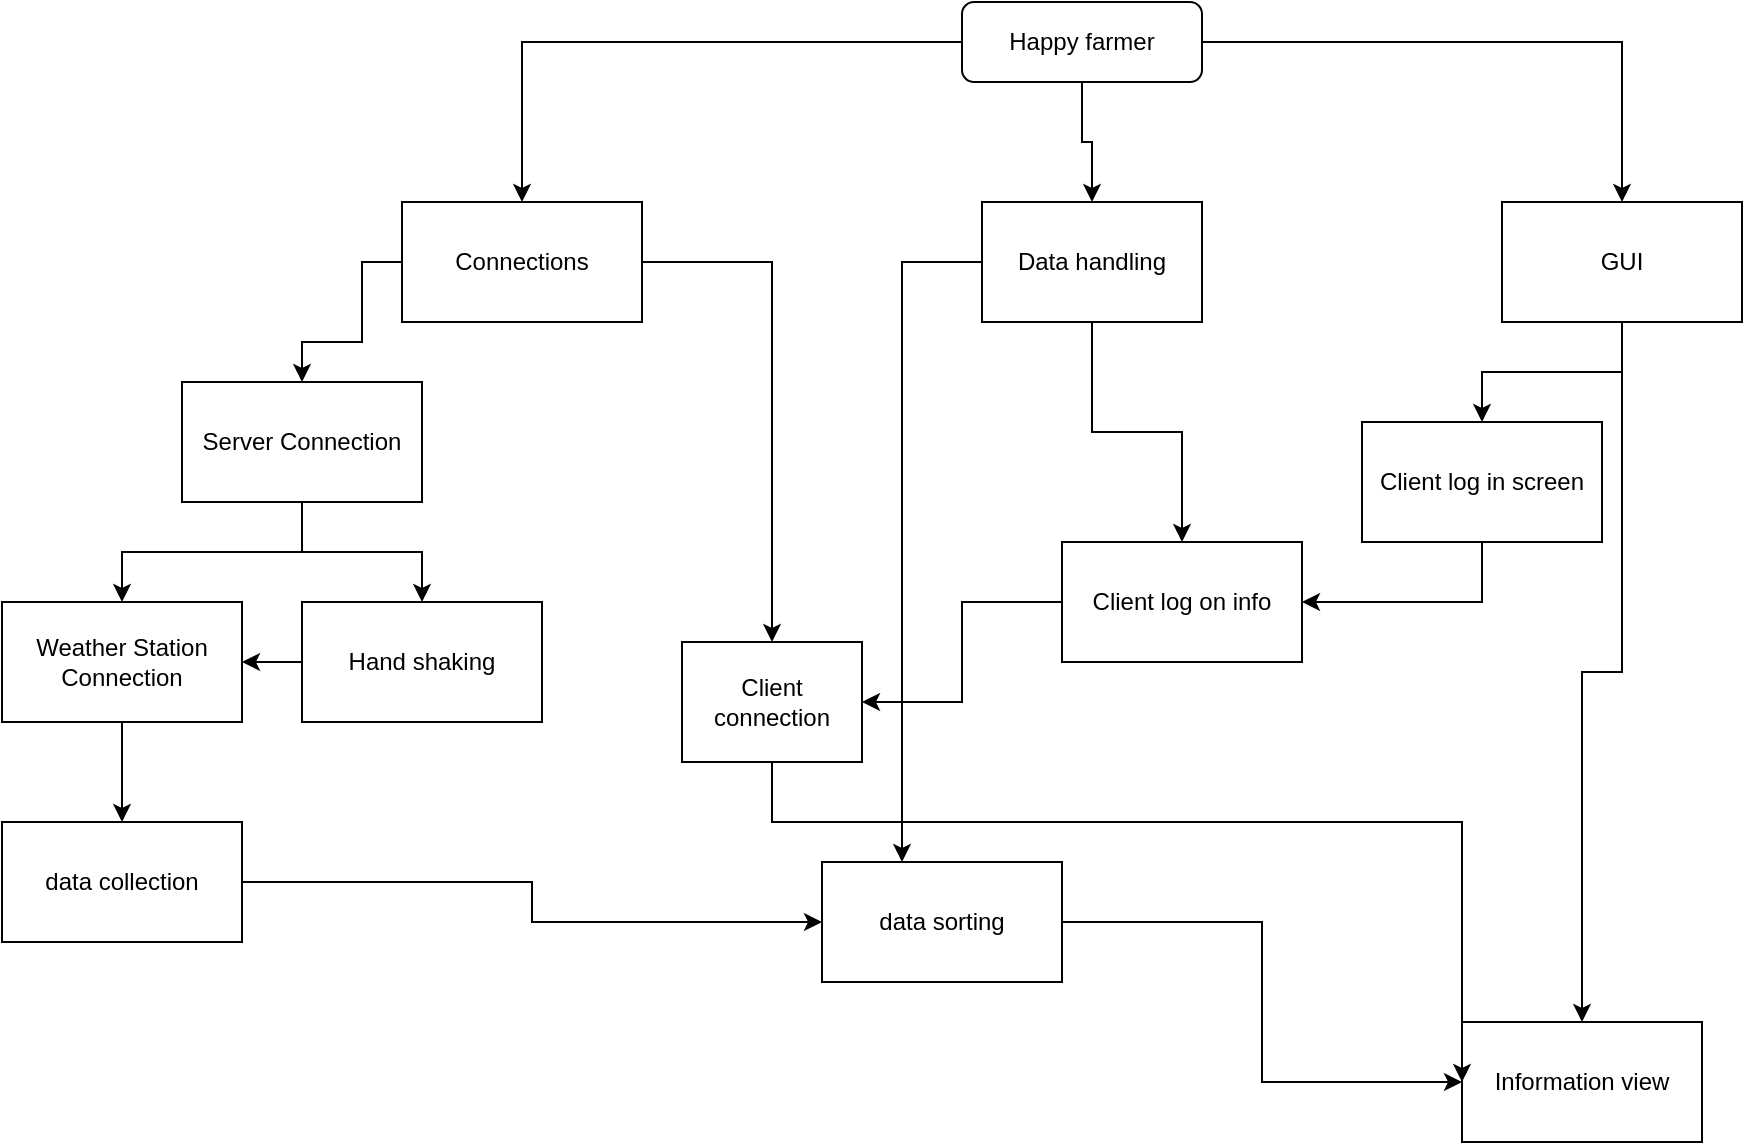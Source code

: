<mxfile version="12.7.1" type="device"><diagram id="C5RBs43oDa-KdzZeNtuy" name="Page-1"><mxGraphModel dx="1865" dy="499" grid="1" gridSize="10" guides="1" tooltips="1" connect="1" arrows="1" fold="1" page="1" pageScale="1" pageWidth="827" pageHeight="1169" math="0" shadow="0"><root><mxCell id="WIyWlLk6GJQsqaUBKTNV-0"/><mxCell id="WIyWlLk6GJQsqaUBKTNV-1" parent="WIyWlLk6GJQsqaUBKTNV-0"/><mxCell id="aLwR6q0jT2Gqeqk2RZBK-7" style="edgeStyle=orthogonalEdgeStyle;rounded=0;orthogonalLoop=1;jettySize=auto;html=1;" parent="WIyWlLk6GJQsqaUBKTNV-1" source="WIyWlLk6GJQsqaUBKTNV-3" target="aLwR6q0jT2Gqeqk2RZBK-1" edge="1"><mxGeometry relative="1" as="geometry"/></mxCell><mxCell id="aLwR6q0jT2Gqeqk2RZBK-8" style="edgeStyle=orthogonalEdgeStyle;rounded=0;orthogonalLoop=1;jettySize=auto;html=1;exitX=0;exitY=0.5;exitDx=0;exitDy=0;" parent="WIyWlLk6GJQsqaUBKTNV-1" source="WIyWlLk6GJQsqaUBKTNV-3" target="aLwR6q0jT2Gqeqk2RZBK-2" edge="1"><mxGeometry relative="1" as="geometry"/></mxCell><mxCell id="aLwR6q0jT2Gqeqk2RZBK-9" style="edgeStyle=orthogonalEdgeStyle;rounded=0;orthogonalLoop=1;jettySize=auto;html=1;exitX=0.5;exitY=1;exitDx=0;exitDy=0;entryX=0.5;entryY=0;entryDx=0;entryDy=0;" parent="WIyWlLk6GJQsqaUBKTNV-1" source="WIyWlLk6GJQsqaUBKTNV-3" target="aLwR6q0jT2Gqeqk2RZBK-3" edge="1"><mxGeometry relative="1" as="geometry"/></mxCell><mxCell id="WIyWlLk6GJQsqaUBKTNV-3" value="Happy farmer" style="rounded=1;whiteSpace=wrap;html=1;fontSize=12;glass=0;strokeWidth=1;shadow=0;" parent="WIyWlLk6GJQsqaUBKTNV-1" vertex="1"><mxGeometry x="330" y="20" width="120" height="40" as="geometry"/></mxCell><mxCell id="aLwR6q0jT2Gqeqk2RZBK-11" style="edgeStyle=orthogonalEdgeStyle;rounded=0;orthogonalLoop=1;jettySize=auto;html=1;entryX=0.5;entryY=0;entryDx=0;entryDy=0;" parent="WIyWlLk6GJQsqaUBKTNV-1" source="aLwR6q0jT2Gqeqk2RZBK-1" target="aLwR6q0jT2Gqeqk2RZBK-10" edge="1"><mxGeometry relative="1" as="geometry"/></mxCell><mxCell id="aLwR6q0jT2Gqeqk2RZBK-13" style="edgeStyle=orthogonalEdgeStyle;rounded=0;orthogonalLoop=1;jettySize=auto;html=1;exitX=0.5;exitY=1;exitDx=0;exitDy=0;" parent="WIyWlLk6GJQsqaUBKTNV-1" source="aLwR6q0jT2Gqeqk2RZBK-1" target="aLwR6q0jT2Gqeqk2RZBK-12" edge="1"><mxGeometry relative="1" as="geometry"/></mxCell><mxCell id="aLwR6q0jT2Gqeqk2RZBK-1" value="GUI" style="rounded=0;whiteSpace=wrap;html=1;" parent="WIyWlLk6GJQsqaUBKTNV-1" vertex="1"><mxGeometry x="600" y="120" width="120" height="60" as="geometry"/></mxCell><mxCell id="aLwR6q0jT2Gqeqk2RZBK-17" style="edgeStyle=orthogonalEdgeStyle;rounded=0;orthogonalLoop=1;jettySize=auto;html=1;entryX=0.5;entryY=0;entryDx=0;entryDy=0;" parent="WIyWlLk6GJQsqaUBKTNV-1" source="aLwR6q0jT2Gqeqk2RZBK-2" target="aLwR6q0jT2Gqeqk2RZBK-16" edge="1"><mxGeometry relative="1" as="geometry"><Array as="points"><mxPoint x="30" y="150"/><mxPoint x="30" y="190"/><mxPoint y="190"/></Array></mxGeometry></mxCell><mxCell id="aLwR6q0jT2Gqeqk2RZBK-19" style="edgeStyle=orthogonalEdgeStyle;rounded=0;orthogonalLoop=1;jettySize=auto;html=1;entryX=0.5;entryY=0;entryDx=0;entryDy=0;" parent="WIyWlLk6GJQsqaUBKTNV-1" source="aLwR6q0jT2Gqeqk2RZBK-2" target="aLwR6q0jT2Gqeqk2RZBK-18" edge="1"><mxGeometry relative="1" as="geometry"/></mxCell><mxCell id="aLwR6q0jT2Gqeqk2RZBK-2" value="Connections" style="rounded=0;whiteSpace=wrap;html=1;" parent="WIyWlLk6GJQsqaUBKTNV-1" vertex="1"><mxGeometry x="50" y="120" width="120" height="60" as="geometry"/></mxCell><mxCell id="aLwR6q0jT2Gqeqk2RZBK-14" style="edgeStyle=orthogonalEdgeStyle;rounded=0;orthogonalLoop=1;jettySize=auto;html=1;entryX=0.5;entryY=0;entryDx=0;entryDy=0;" parent="WIyWlLk6GJQsqaUBKTNV-1" source="aLwR6q0jT2Gqeqk2RZBK-3" target="aLwR6q0jT2Gqeqk2RZBK-15" edge="1"><mxGeometry relative="1" as="geometry"><mxPoint x="390" y="240" as="targetPoint"/></mxGeometry></mxCell><mxCell id="aLwR6q0jT2Gqeqk2RZBK-35" style="edgeStyle=orthogonalEdgeStyle;rounded=0;orthogonalLoop=1;jettySize=auto;html=1;" parent="WIyWlLk6GJQsqaUBKTNV-1" source="aLwR6q0jT2Gqeqk2RZBK-3" target="aLwR6q0jT2Gqeqk2RZBK-33" edge="1"><mxGeometry relative="1" as="geometry"><mxPoint x="300" y="480" as="targetPoint"/><Array as="points"><mxPoint x="300" y="150"/></Array></mxGeometry></mxCell><mxCell id="aLwR6q0jT2Gqeqk2RZBK-3" value="Data handling" style="rounded=0;whiteSpace=wrap;html=1;" parent="WIyWlLk6GJQsqaUBKTNV-1" vertex="1"><mxGeometry x="340" y="120" width="110" height="60" as="geometry"/></mxCell><mxCell id="aLwR6q0jT2Gqeqk2RZBK-22" style="edgeStyle=orthogonalEdgeStyle;rounded=0;orthogonalLoop=1;jettySize=auto;html=1;exitX=0.5;exitY=1;exitDx=0;exitDy=0;entryX=1;entryY=0.5;entryDx=0;entryDy=0;" parent="WIyWlLk6GJQsqaUBKTNV-1" source="aLwR6q0jT2Gqeqk2RZBK-10" target="aLwR6q0jT2Gqeqk2RZBK-15" edge="1"><mxGeometry relative="1" as="geometry"/></mxCell><mxCell id="aLwR6q0jT2Gqeqk2RZBK-10" value="Client log in screen" style="rounded=0;whiteSpace=wrap;html=1;" parent="WIyWlLk6GJQsqaUBKTNV-1" vertex="1"><mxGeometry x="530" y="230" width="120" height="60" as="geometry"/></mxCell><mxCell id="aLwR6q0jT2Gqeqk2RZBK-12" value="Information view" style="rounded=0;whiteSpace=wrap;html=1;" parent="WIyWlLk6GJQsqaUBKTNV-1" vertex="1"><mxGeometry x="580" y="530" width="120" height="60" as="geometry"/></mxCell><mxCell id="aLwR6q0jT2Gqeqk2RZBK-23" style="edgeStyle=orthogonalEdgeStyle;rounded=0;orthogonalLoop=1;jettySize=auto;html=1;exitX=0;exitY=0.5;exitDx=0;exitDy=0;entryX=1;entryY=0.5;entryDx=0;entryDy=0;" parent="WIyWlLk6GJQsqaUBKTNV-1" source="aLwR6q0jT2Gqeqk2RZBK-15" target="aLwR6q0jT2Gqeqk2RZBK-18" edge="1"><mxGeometry relative="1" as="geometry"/></mxCell><mxCell id="aLwR6q0jT2Gqeqk2RZBK-15" value="Client log on info" style="rounded=0;whiteSpace=wrap;html=1;" parent="WIyWlLk6GJQsqaUBKTNV-1" vertex="1"><mxGeometry x="380" y="290" width="120" height="60" as="geometry"/></mxCell><mxCell id="aLwR6q0jT2Gqeqk2RZBK-26" style="edgeStyle=orthogonalEdgeStyle;rounded=0;orthogonalLoop=1;jettySize=auto;html=1;exitX=0.5;exitY=1;exitDx=0;exitDy=0;entryX=0.5;entryY=0;entryDx=0;entryDy=0;" parent="WIyWlLk6GJQsqaUBKTNV-1" source="aLwR6q0jT2Gqeqk2RZBK-16" target="aLwR6q0jT2Gqeqk2RZBK-25" edge="1"><mxGeometry relative="1" as="geometry"/></mxCell><mxCell id="aLwR6q0jT2Gqeqk2RZBK-28" style="edgeStyle=orthogonalEdgeStyle;rounded=0;orthogonalLoop=1;jettySize=auto;html=1;entryX=0.5;entryY=0;entryDx=0;entryDy=0;" parent="WIyWlLk6GJQsqaUBKTNV-1" source="aLwR6q0jT2Gqeqk2RZBK-16" target="aLwR6q0jT2Gqeqk2RZBK-27" edge="1"><mxGeometry relative="1" as="geometry"/></mxCell><mxCell id="aLwR6q0jT2Gqeqk2RZBK-16" value="Server Connection" style="rounded=0;whiteSpace=wrap;html=1;" parent="WIyWlLk6GJQsqaUBKTNV-1" vertex="1"><mxGeometry x="-60" y="210" width="120" height="60" as="geometry"/></mxCell><mxCell id="aLwR6q0jT2Gqeqk2RZBK-24" style="edgeStyle=orthogonalEdgeStyle;rounded=0;orthogonalLoop=1;jettySize=auto;html=1;entryX=0;entryY=0.5;entryDx=0;entryDy=0;" parent="WIyWlLk6GJQsqaUBKTNV-1" source="aLwR6q0jT2Gqeqk2RZBK-18" target="aLwR6q0jT2Gqeqk2RZBK-12" edge="1"><mxGeometry relative="1" as="geometry"><Array as="points"><mxPoint x="235" y="430"/></Array></mxGeometry></mxCell><mxCell id="aLwR6q0jT2Gqeqk2RZBK-18" value="Client connection" style="rounded=0;whiteSpace=wrap;html=1;" parent="WIyWlLk6GJQsqaUBKTNV-1" vertex="1"><mxGeometry x="190" y="340" width="90" height="60" as="geometry"/></mxCell><mxCell id="aLwR6q0jT2Gqeqk2RZBK-30" style="edgeStyle=orthogonalEdgeStyle;rounded=0;orthogonalLoop=1;jettySize=auto;html=1;exitX=0.5;exitY=1;exitDx=0;exitDy=0;" parent="WIyWlLk6GJQsqaUBKTNV-1" source="aLwR6q0jT2Gqeqk2RZBK-25" edge="1"><mxGeometry relative="1" as="geometry"><mxPoint x="-90" y="430" as="targetPoint"/></mxGeometry></mxCell><mxCell id="aLwR6q0jT2Gqeqk2RZBK-25" value="Weather Station Connection" style="rounded=0;whiteSpace=wrap;html=1;" parent="WIyWlLk6GJQsqaUBKTNV-1" vertex="1"><mxGeometry x="-150" y="320" width="120" height="60" as="geometry"/></mxCell><mxCell id="aLwR6q0jT2Gqeqk2RZBK-29" style="edgeStyle=orthogonalEdgeStyle;rounded=0;orthogonalLoop=1;jettySize=auto;html=1;exitX=0;exitY=0.5;exitDx=0;exitDy=0;entryX=1;entryY=0.5;entryDx=0;entryDy=0;" parent="WIyWlLk6GJQsqaUBKTNV-1" source="aLwR6q0jT2Gqeqk2RZBK-27" target="aLwR6q0jT2Gqeqk2RZBK-25" edge="1"><mxGeometry relative="1" as="geometry"/></mxCell><mxCell id="aLwR6q0jT2Gqeqk2RZBK-27" value="Hand shaking" style="rounded=0;whiteSpace=wrap;html=1;" parent="WIyWlLk6GJQsqaUBKTNV-1" vertex="1"><mxGeometry y="320" width="120" height="60" as="geometry"/></mxCell><mxCell id="aLwR6q0jT2Gqeqk2RZBK-32" style="edgeStyle=orthogonalEdgeStyle;rounded=0;orthogonalLoop=1;jettySize=auto;html=1;exitX=1;exitY=0.5;exitDx=0;exitDy=0;" parent="WIyWlLk6GJQsqaUBKTNV-1" source="aLwR6q0jT2Gqeqk2RZBK-31" target="aLwR6q0jT2Gqeqk2RZBK-33" edge="1"><mxGeometry relative="1" as="geometry"><mxPoint x="80" y="460" as="targetPoint"/></mxGeometry></mxCell><mxCell id="aLwR6q0jT2Gqeqk2RZBK-31" value="data collection" style="rounded=0;whiteSpace=wrap;html=1;" parent="WIyWlLk6GJQsqaUBKTNV-1" vertex="1"><mxGeometry x="-150" y="430" width="120" height="60" as="geometry"/></mxCell><mxCell id="aLwR6q0jT2Gqeqk2RZBK-38" style="edgeStyle=orthogonalEdgeStyle;rounded=0;orthogonalLoop=1;jettySize=auto;html=1;entryX=0;entryY=0.5;entryDx=0;entryDy=0;" parent="WIyWlLk6GJQsqaUBKTNV-1" source="aLwR6q0jT2Gqeqk2RZBK-33" target="aLwR6q0jT2Gqeqk2RZBK-12" edge="1"><mxGeometry relative="1" as="geometry"/></mxCell><mxCell id="aLwR6q0jT2Gqeqk2RZBK-33" value="data sorting" style="rounded=0;whiteSpace=wrap;html=1;" parent="WIyWlLk6GJQsqaUBKTNV-1" vertex="1"><mxGeometry x="260" y="450" width="120" height="60" as="geometry"/></mxCell></root></mxGraphModel></diagram></mxfile>